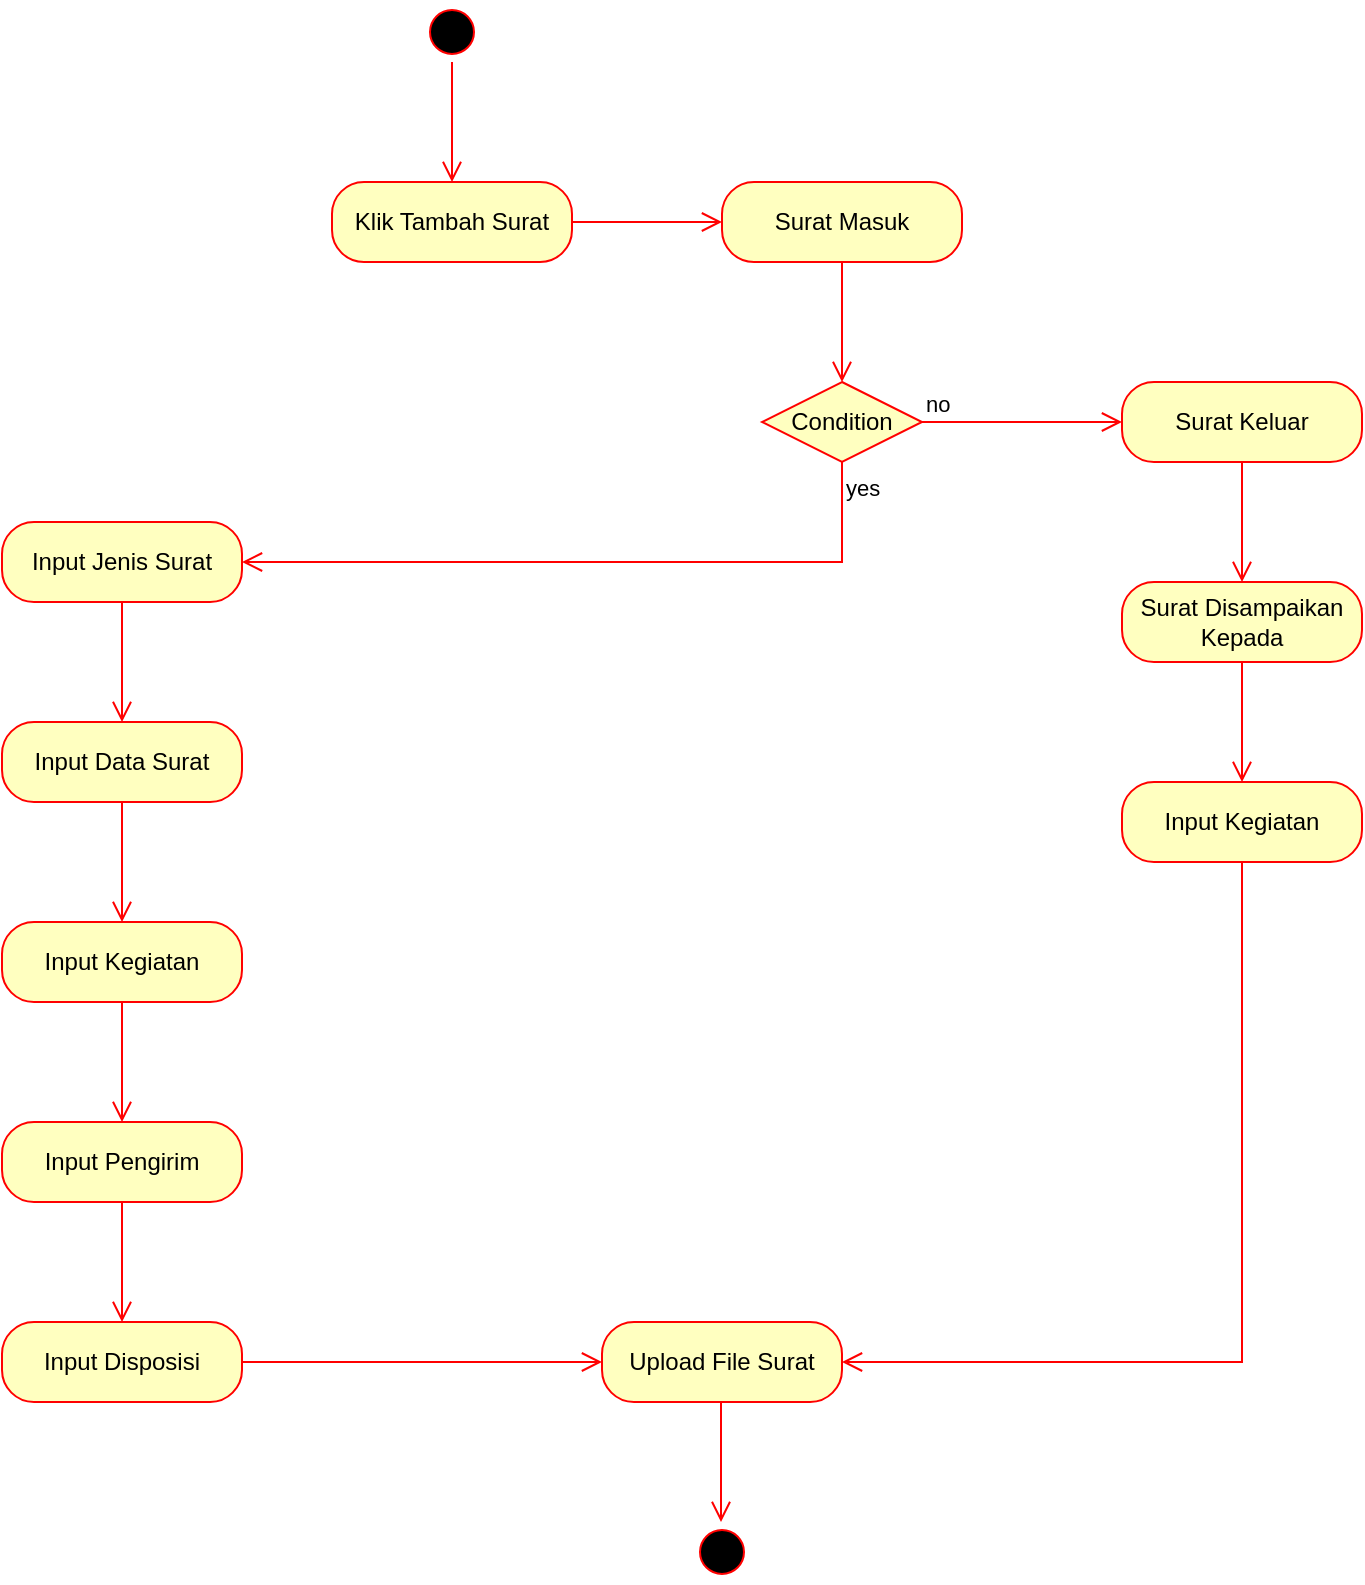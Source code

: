 <mxfile version="21.1.4" type="device">
  <diagram name="Halaman-1" id="qL7UMsiP2Wo4f8_2_uUl">
    <mxGraphModel dx="1290" dy="485" grid="1" gridSize="10" guides="1" tooltips="1" connect="1" arrows="1" fold="1" page="1" pageScale="1" pageWidth="827" pageHeight="1169" math="0" shadow="0">
      <root>
        <mxCell id="0" />
        <mxCell id="1" parent="0" />
        <mxCell id="Z8Zp6H0Jz_Phm0c5ugIr-1" value="" style="ellipse;html=1;shape=startState;fillColor=#000000;strokeColor=#ff0000;" vertex="1" parent="1">
          <mxGeometry x="210" width="30" height="30" as="geometry" />
        </mxCell>
        <mxCell id="Z8Zp6H0Jz_Phm0c5ugIr-2" value="" style="edgeStyle=orthogonalEdgeStyle;html=1;verticalAlign=bottom;endArrow=open;endSize=8;strokeColor=#ff0000;rounded=0;" edge="1" source="Z8Zp6H0Jz_Phm0c5ugIr-1" parent="1">
          <mxGeometry relative="1" as="geometry">
            <mxPoint x="225" y="90" as="targetPoint" />
          </mxGeometry>
        </mxCell>
        <mxCell id="Z8Zp6H0Jz_Phm0c5ugIr-3" value="Klik Tambah Surat" style="rounded=1;whiteSpace=wrap;html=1;arcSize=40;fontColor=#000000;fillColor=#ffffc0;strokeColor=#ff0000;" vertex="1" parent="1">
          <mxGeometry x="165" y="90" width="120" height="40" as="geometry" />
        </mxCell>
        <mxCell id="Z8Zp6H0Jz_Phm0c5ugIr-5" value="Surat Masuk" style="rounded=1;whiteSpace=wrap;html=1;arcSize=40;fontColor=#000000;fillColor=#ffffc0;strokeColor=#ff0000;" vertex="1" parent="1">
          <mxGeometry x="360" y="90" width="120" height="40" as="geometry" />
        </mxCell>
        <mxCell id="Z8Zp6H0Jz_Phm0c5ugIr-6" value="" style="edgeStyle=orthogonalEdgeStyle;html=1;verticalAlign=bottom;endArrow=open;endSize=8;strokeColor=#ff0000;rounded=0;" edge="1" source="Z8Zp6H0Jz_Phm0c5ugIr-5" parent="1">
          <mxGeometry relative="1" as="geometry">
            <mxPoint x="420" y="190" as="targetPoint" />
          </mxGeometry>
        </mxCell>
        <mxCell id="Z8Zp6H0Jz_Phm0c5ugIr-9" value="" style="edgeStyle=orthogonalEdgeStyle;html=1;verticalAlign=bottom;endArrow=open;endSize=8;strokeColor=#ff0000;rounded=0;exitX=1;exitY=0.5;exitDx=0;exitDy=0;" edge="1" parent="1" source="Z8Zp6H0Jz_Phm0c5ugIr-3">
          <mxGeometry relative="1" as="geometry">
            <mxPoint x="360" y="110" as="targetPoint" />
            <mxPoint x="430" y="140" as="sourcePoint" />
          </mxGeometry>
        </mxCell>
        <mxCell id="Z8Zp6H0Jz_Phm0c5ugIr-10" value="Condition" style="rhombus;whiteSpace=wrap;html=1;fontColor=#000000;fillColor=#ffffc0;strokeColor=#ff0000;" vertex="1" parent="1">
          <mxGeometry x="380" y="190" width="80" height="40" as="geometry" />
        </mxCell>
        <mxCell id="Z8Zp6H0Jz_Phm0c5ugIr-11" value="no" style="edgeStyle=orthogonalEdgeStyle;html=1;align=left;verticalAlign=bottom;endArrow=open;endSize=8;strokeColor=#ff0000;rounded=0;" edge="1" source="Z8Zp6H0Jz_Phm0c5ugIr-10" parent="1">
          <mxGeometry x="-1" relative="1" as="geometry">
            <mxPoint x="560" y="210" as="targetPoint" />
          </mxGeometry>
        </mxCell>
        <mxCell id="Z8Zp6H0Jz_Phm0c5ugIr-12" value="yes" style="edgeStyle=orthogonalEdgeStyle;html=1;align=left;verticalAlign=top;endArrow=open;endSize=8;strokeColor=#ff0000;rounded=0;entryX=1;entryY=0.5;entryDx=0;entryDy=0;" edge="1" source="Z8Zp6H0Jz_Phm0c5ugIr-10" parent="1" target="Z8Zp6H0Jz_Phm0c5ugIr-20">
          <mxGeometry x="-1" relative="1" as="geometry">
            <mxPoint x="250" y="280" as="targetPoint" />
            <Array as="points">
              <mxPoint x="420" y="280" />
            </Array>
          </mxGeometry>
        </mxCell>
        <mxCell id="Z8Zp6H0Jz_Phm0c5ugIr-13" value="Surat Keluar" style="rounded=1;whiteSpace=wrap;html=1;arcSize=40;fontColor=#000000;fillColor=#ffffc0;strokeColor=#ff0000;" vertex="1" parent="1">
          <mxGeometry x="560" y="190" width="120" height="40" as="geometry" />
        </mxCell>
        <mxCell id="Z8Zp6H0Jz_Phm0c5ugIr-14" value="" style="edgeStyle=orthogonalEdgeStyle;html=1;verticalAlign=bottom;endArrow=open;endSize=8;strokeColor=#ff0000;rounded=0;" edge="1" source="Z8Zp6H0Jz_Phm0c5ugIr-13" parent="1">
          <mxGeometry relative="1" as="geometry">
            <mxPoint x="620" y="290" as="targetPoint" />
          </mxGeometry>
        </mxCell>
        <mxCell id="Z8Zp6H0Jz_Phm0c5ugIr-15" value="Surat Disampaikan Kepada" style="rounded=1;whiteSpace=wrap;html=1;arcSize=40;fontColor=#000000;fillColor=#ffffc0;strokeColor=#ff0000;" vertex="1" parent="1">
          <mxGeometry x="560" y="290" width="120" height="40" as="geometry" />
        </mxCell>
        <mxCell id="Z8Zp6H0Jz_Phm0c5ugIr-16" value="" style="edgeStyle=orthogonalEdgeStyle;html=1;verticalAlign=bottom;endArrow=open;endSize=8;strokeColor=#ff0000;rounded=0;" edge="1" source="Z8Zp6H0Jz_Phm0c5ugIr-15" parent="1">
          <mxGeometry relative="1" as="geometry">
            <mxPoint x="620" y="390" as="targetPoint" />
          </mxGeometry>
        </mxCell>
        <mxCell id="Z8Zp6H0Jz_Phm0c5ugIr-17" value="Input Kegiatan" style="rounded=1;whiteSpace=wrap;html=1;arcSize=40;fontColor=#000000;fillColor=#ffffc0;strokeColor=#ff0000;" vertex="1" parent="1">
          <mxGeometry x="560" y="390" width="120" height="40" as="geometry" />
        </mxCell>
        <mxCell id="Z8Zp6H0Jz_Phm0c5ugIr-18" value="" style="edgeStyle=orthogonalEdgeStyle;html=1;verticalAlign=bottom;endArrow=open;endSize=8;strokeColor=#ff0000;rounded=0;" edge="1" source="Z8Zp6H0Jz_Phm0c5ugIr-17" parent="1" target="Z8Zp6H0Jz_Phm0c5ugIr-31">
          <mxGeometry relative="1" as="geometry">
            <mxPoint x="440" y="680" as="targetPoint" />
            <Array as="points">
              <mxPoint x="620" y="680" />
            </Array>
          </mxGeometry>
        </mxCell>
        <mxCell id="Z8Zp6H0Jz_Phm0c5ugIr-20" value="Input Jenis Surat" style="rounded=1;whiteSpace=wrap;html=1;arcSize=40;fontColor=#000000;fillColor=#ffffc0;strokeColor=#ff0000;" vertex="1" parent="1">
          <mxGeometry y="260" width="120" height="40" as="geometry" />
        </mxCell>
        <mxCell id="Z8Zp6H0Jz_Phm0c5ugIr-21" value="" style="edgeStyle=orthogonalEdgeStyle;html=1;verticalAlign=bottom;endArrow=open;endSize=8;strokeColor=#ff0000;rounded=0;" edge="1" source="Z8Zp6H0Jz_Phm0c5ugIr-20" parent="1">
          <mxGeometry relative="1" as="geometry">
            <mxPoint x="60" y="360" as="targetPoint" />
          </mxGeometry>
        </mxCell>
        <mxCell id="Z8Zp6H0Jz_Phm0c5ugIr-23" value="Input Data Surat" style="rounded=1;whiteSpace=wrap;html=1;arcSize=40;fontColor=#000000;fillColor=#ffffc0;strokeColor=#ff0000;" vertex="1" parent="1">
          <mxGeometry y="360" width="120" height="40" as="geometry" />
        </mxCell>
        <mxCell id="Z8Zp6H0Jz_Phm0c5ugIr-24" value="" style="edgeStyle=orthogonalEdgeStyle;html=1;verticalAlign=bottom;endArrow=open;endSize=8;strokeColor=#ff0000;rounded=0;" edge="1" source="Z8Zp6H0Jz_Phm0c5ugIr-23" parent="1">
          <mxGeometry relative="1" as="geometry">
            <mxPoint x="60" y="460" as="targetPoint" />
          </mxGeometry>
        </mxCell>
        <mxCell id="Z8Zp6H0Jz_Phm0c5ugIr-25" value="Input Kegiatan" style="rounded=1;whiteSpace=wrap;html=1;arcSize=40;fontColor=#000000;fillColor=#ffffc0;strokeColor=#ff0000;" vertex="1" parent="1">
          <mxGeometry y="460" width="120" height="40" as="geometry" />
        </mxCell>
        <mxCell id="Z8Zp6H0Jz_Phm0c5ugIr-26" value="" style="edgeStyle=orthogonalEdgeStyle;html=1;verticalAlign=bottom;endArrow=open;endSize=8;strokeColor=#ff0000;rounded=0;" edge="1" source="Z8Zp6H0Jz_Phm0c5ugIr-25" parent="1">
          <mxGeometry relative="1" as="geometry">
            <mxPoint x="60" y="560" as="targetPoint" />
          </mxGeometry>
        </mxCell>
        <mxCell id="Z8Zp6H0Jz_Phm0c5ugIr-27" value="Input Pengirim" style="rounded=1;whiteSpace=wrap;html=1;arcSize=40;fontColor=#000000;fillColor=#ffffc0;strokeColor=#ff0000;" vertex="1" parent="1">
          <mxGeometry y="560" width="120" height="40" as="geometry" />
        </mxCell>
        <mxCell id="Z8Zp6H0Jz_Phm0c5ugIr-28" value="" style="edgeStyle=orthogonalEdgeStyle;html=1;verticalAlign=bottom;endArrow=open;endSize=8;strokeColor=#ff0000;rounded=0;" edge="1" source="Z8Zp6H0Jz_Phm0c5ugIr-27" parent="1">
          <mxGeometry relative="1" as="geometry">
            <mxPoint x="60" y="660" as="targetPoint" />
          </mxGeometry>
        </mxCell>
        <mxCell id="Z8Zp6H0Jz_Phm0c5ugIr-29" value="Input Disposisi" style="rounded=1;whiteSpace=wrap;html=1;arcSize=40;fontColor=#000000;fillColor=#ffffc0;strokeColor=#ff0000;" vertex="1" parent="1">
          <mxGeometry y="660" width="120" height="40" as="geometry" />
        </mxCell>
        <mxCell id="Z8Zp6H0Jz_Phm0c5ugIr-30" value="" style="edgeStyle=orthogonalEdgeStyle;html=1;verticalAlign=bottom;endArrow=open;endSize=8;strokeColor=#ff0000;rounded=0;exitX=1;exitY=0.5;exitDx=0;exitDy=0;entryX=0;entryY=0.5;entryDx=0;entryDy=0;" edge="1" parent="1" source="Z8Zp6H0Jz_Phm0c5ugIr-29" target="Z8Zp6H0Jz_Phm0c5ugIr-31">
          <mxGeometry relative="1" as="geometry">
            <mxPoint x="280" y="680" as="targetPoint" />
            <mxPoint x="70" y="610" as="sourcePoint" />
          </mxGeometry>
        </mxCell>
        <mxCell id="Z8Zp6H0Jz_Phm0c5ugIr-31" value="Upload File Surat" style="rounded=1;whiteSpace=wrap;html=1;arcSize=40;fontColor=#000000;fillColor=#ffffc0;strokeColor=#ff0000;" vertex="1" parent="1">
          <mxGeometry x="300" y="660" width="120" height="40" as="geometry" />
        </mxCell>
        <mxCell id="Z8Zp6H0Jz_Phm0c5ugIr-32" value="" style="ellipse;html=1;shape=startState;fillColor=#000000;strokeColor=#ff0000;" vertex="1" parent="1">
          <mxGeometry x="345" y="760" width="30" height="30" as="geometry" />
        </mxCell>
        <mxCell id="Z8Zp6H0Jz_Phm0c5ugIr-34" value="" style="edgeStyle=orthogonalEdgeStyle;html=1;verticalAlign=bottom;endArrow=open;endSize=8;strokeColor=#ff0000;rounded=0;" edge="1" parent="1">
          <mxGeometry relative="1" as="geometry">
            <mxPoint x="359.5" y="760" as="targetPoint" />
            <mxPoint x="359.5" y="700" as="sourcePoint" />
          </mxGeometry>
        </mxCell>
      </root>
    </mxGraphModel>
  </diagram>
</mxfile>
